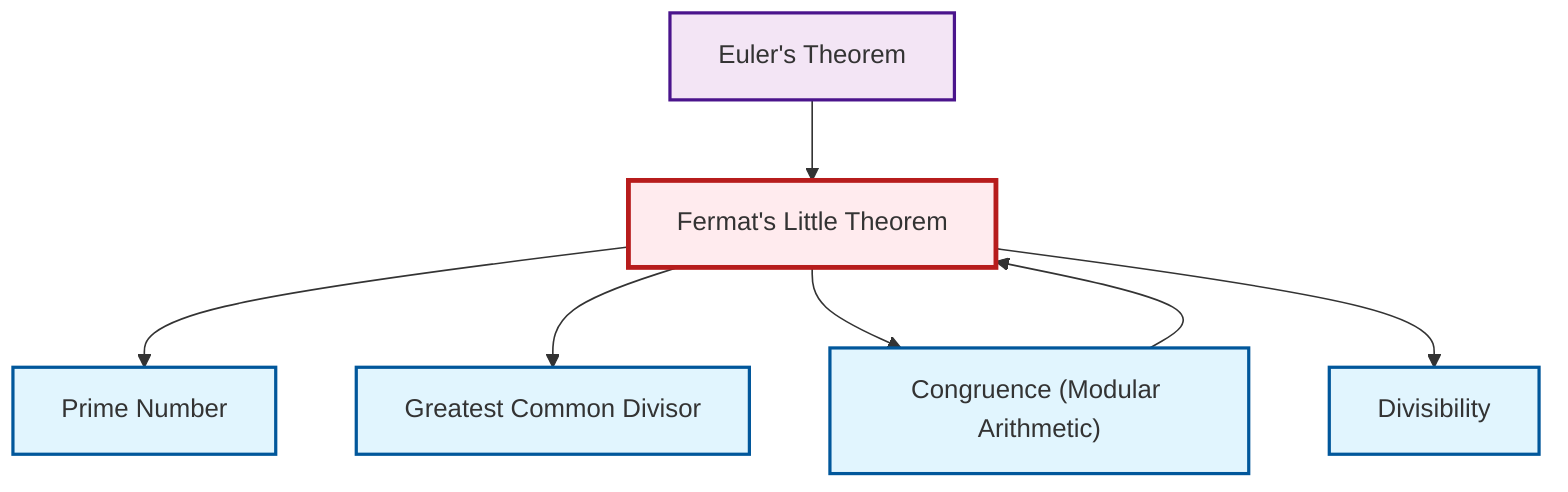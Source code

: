 graph TD
    classDef definition fill:#e1f5fe,stroke:#01579b,stroke-width:2px
    classDef theorem fill:#f3e5f5,stroke:#4a148c,stroke-width:2px
    classDef axiom fill:#fff3e0,stroke:#e65100,stroke-width:2px
    classDef example fill:#e8f5e9,stroke:#1b5e20,stroke-width:2px
    classDef current fill:#ffebee,stroke:#b71c1c,stroke-width:3px
    def-divisibility["Divisibility"]:::definition
    thm-fermat-little["Fermat's Little Theorem"]:::theorem
    def-prime["Prime Number"]:::definition
    def-gcd["Greatest Common Divisor"]:::definition
    def-congruence["Congruence (Modular Arithmetic)"]:::definition
    thm-euler["Euler's Theorem"]:::theorem
    def-congruence --> thm-fermat-little
    thm-fermat-little --> def-prime
    thm-euler --> thm-fermat-little
    thm-fermat-little --> def-gcd
    thm-fermat-little --> def-congruence
    thm-fermat-little --> def-divisibility
    class thm-fermat-little current